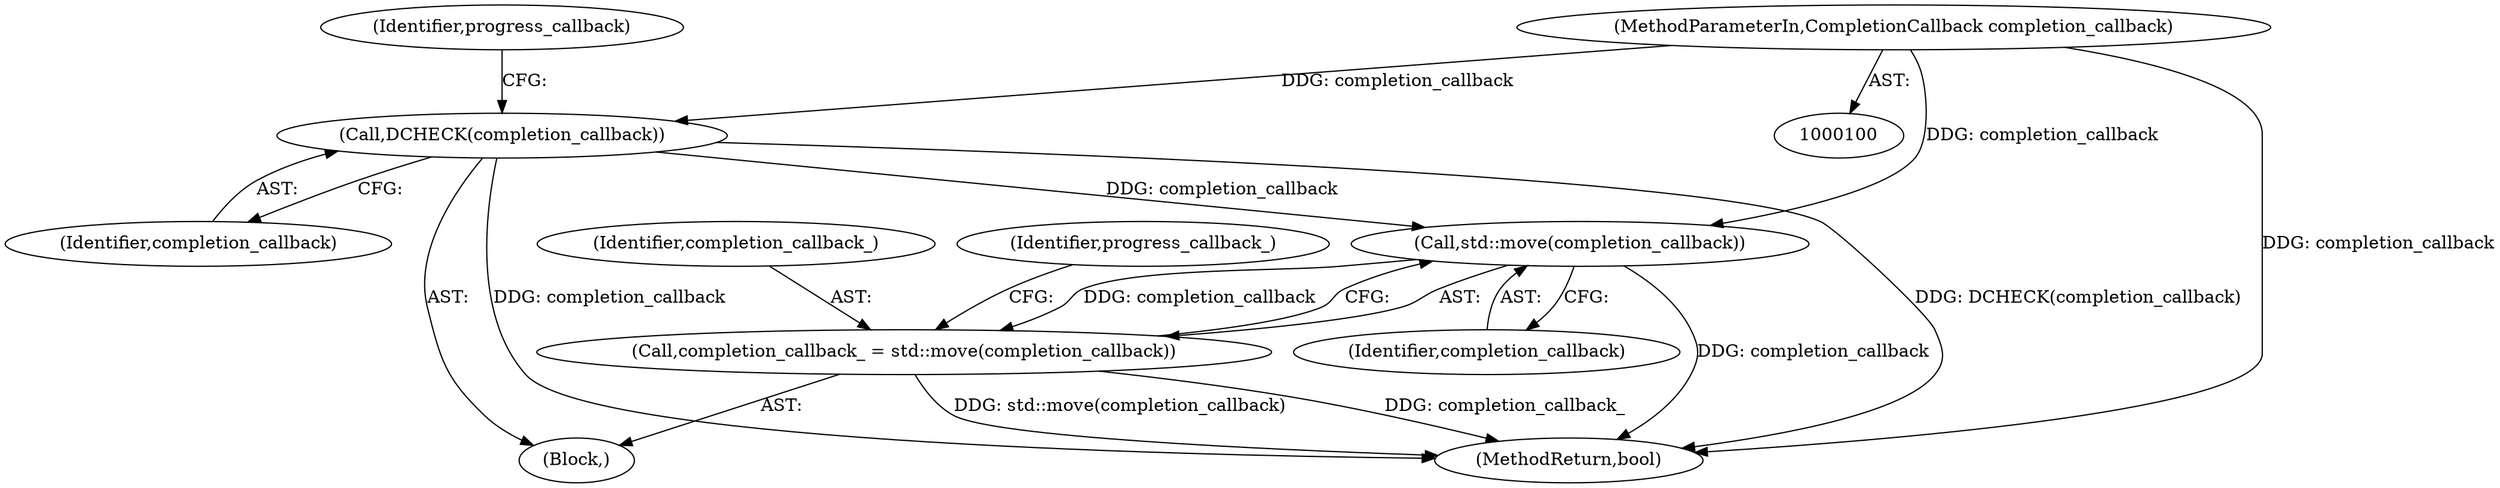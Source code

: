 digraph "0_Chrome_35eb28748d45b87695a69eceffaff73a0be476af@API" {
"1000165" [label="(Call,std::move(completion_callback))"];
"1000105" [label="(Call,DCHECK(completion_callback))"];
"1000102" [label="(MethodParameterIn,CompletionCallback completion_callback)"];
"1000163" [label="(Call,completion_callback_ = std::move(completion_callback))"];
"1000215" [label="(MethodReturn,bool)"];
"1000166" [label="(Identifier,completion_callback)"];
"1000104" [label="(Block,)"];
"1000165" [label="(Call,std::move(completion_callback))"];
"1000105" [label="(Call,DCHECK(completion_callback))"];
"1000168" [label="(Identifier,progress_callback_)"];
"1000163" [label="(Call,completion_callback_ = std::move(completion_callback))"];
"1000106" [label="(Identifier,completion_callback)"];
"1000102" [label="(MethodParameterIn,CompletionCallback completion_callback)"];
"1000164" [label="(Identifier,completion_callback_)"];
"1000108" [label="(Identifier,progress_callback)"];
"1000165" -> "1000163"  [label="AST: "];
"1000165" -> "1000166"  [label="CFG: "];
"1000166" -> "1000165"  [label="AST: "];
"1000163" -> "1000165"  [label="CFG: "];
"1000165" -> "1000215"  [label="DDG: completion_callback"];
"1000165" -> "1000163"  [label="DDG: completion_callback"];
"1000105" -> "1000165"  [label="DDG: completion_callback"];
"1000102" -> "1000165"  [label="DDG: completion_callback"];
"1000105" -> "1000104"  [label="AST: "];
"1000105" -> "1000106"  [label="CFG: "];
"1000106" -> "1000105"  [label="AST: "];
"1000108" -> "1000105"  [label="CFG: "];
"1000105" -> "1000215"  [label="DDG: DCHECK(completion_callback)"];
"1000105" -> "1000215"  [label="DDG: completion_callback"];
"1000102" -> "1000105"  [label="DDG: completion_callback"];
"1000102" -> "1000100"  [label="AST: "];
"1000102" -> "1000215"  [label="DDG: completion_callback"];
"1000163" -> "1000104"  [label="AST: "];
"1000164" -> "1000163"  [label="AST: "];
"1000168" -> "1000163"  [label="CFG: "];
"1000163" -> "1000215"  [label="DDG: completion_callback_"];
"1000163" -> "1000215"  [label="DDG: std::move(completion_callback)"];
}

